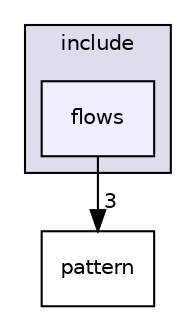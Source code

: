 digraph "/home/xshell/git/RehtSe/include/flows" {
  compound=true
  node [ fontsize="10", fontname="Helvetica"];
  edge [ labelfontsize="10", labelfontname="Helvetica"];
  subgraph clusterdir_d44c64559bbebec7f509842c48db8b23 {
    graph [ bgcolor="#ddddee", pencolor="black", label="include" fontname="Helvetica", fontsize="10", URL="dir_d44c64559bbebec7f509842c48db8b23.html"]
  dir_dd83ea12dded0c50f112f5598e936685 [shape=box, label="flows", style="filled", fillcolor="#eeeeff", pencolor="black", URL="dir_dd83ea12dded0c50f112f5598e936685.html"];
  }
  dir_7edec1f37a7157fc9623c9e0d13d96ef [shape=box label="pattern" URL="dir_7edec1f37a7157fc9623c9e0d13d96ef.html"];
  dir_dd83ea12dded0c50f112f5598e936685->dir_7edec1f37a7157fc9623c9e0d13d96ef [headlabel="3", labeldistance=1.5 headhref="dir_000005_000006.html"];
}
